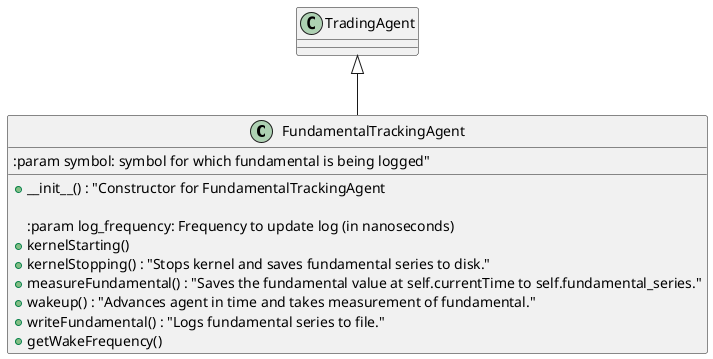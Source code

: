 @startuml
class FundamentalTrackingAgent {
  + __init__() : "Constructor for FundamentalTrackingAgent

:param log_frequency: Frequency to update log (in nanoseconds)
:param symbol: symbol for which fundamental is being logged"
  + kernelStarting()
  + kernelStopping() : "Stops kernel and saves fundamental series to disk."
  + measureFundamental() : "Saves the fundamental value at self.currentTime to self.fundamental_series."
  + wakeup() : "Advances agent in time and takes measurement of fundamental."
  + writeFundamental() : "Logs fundamental series to file."
  + getWakeFrequency()
}
TradingAgent <|-- FundamentalTrackingAgent
@enduml